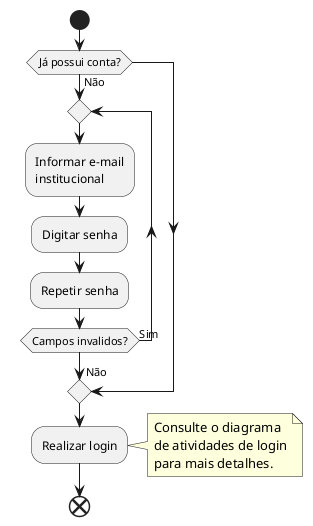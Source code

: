 @startuml cadastro na plataforma
start
if(Já possui conta?) then (Não)
    repeat
        :Informar e-mail\ninstitucional;
        :Digitar senha;
        :Repetir senha;
    repeat while (Campos invalidos?) is (Sim)
    ->Não;
endif
:Realizar login;
note right: Consulte o diagrama\nde atividades de login\npara mais detalhes.
end
@enduml